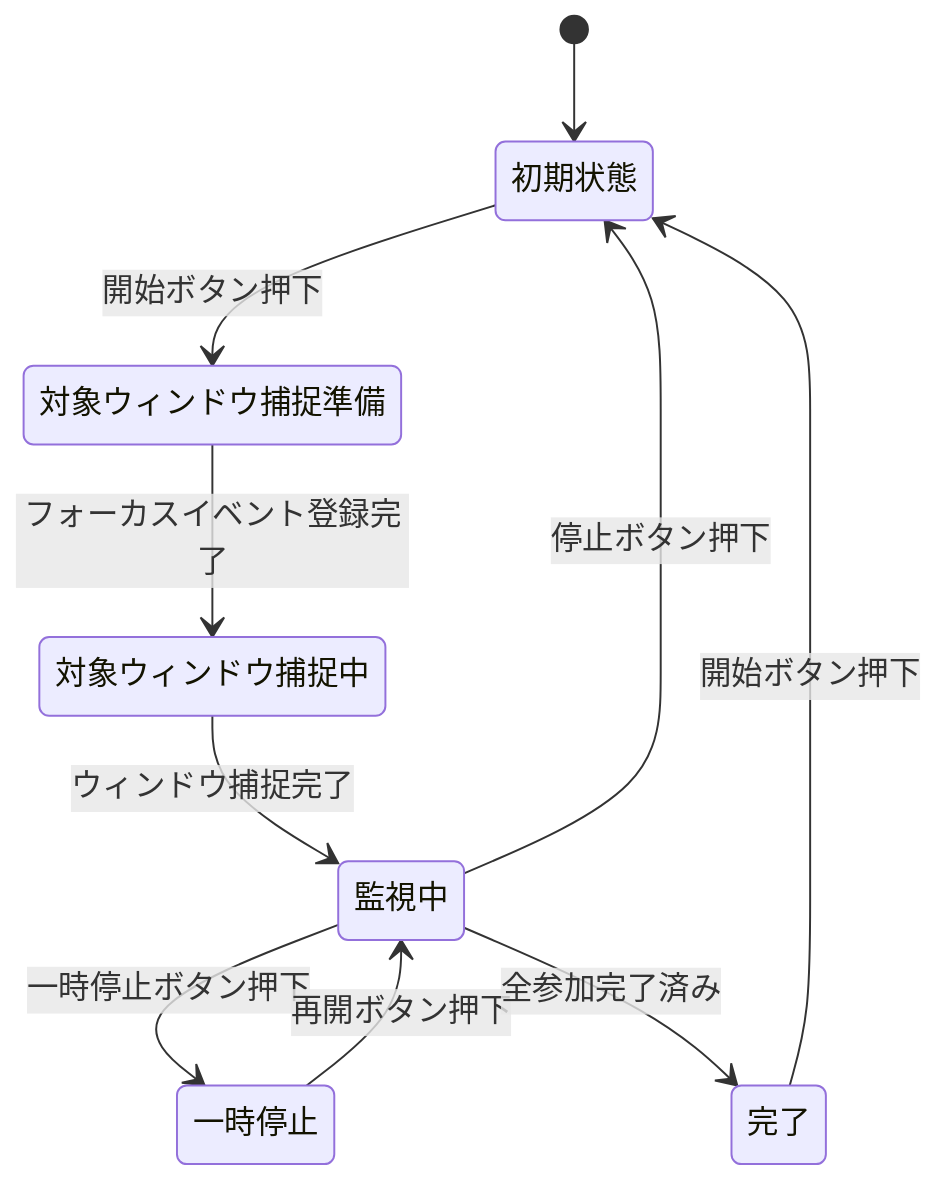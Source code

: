 stateDiagram-v2

  [*] --> 初期状態
  初期状態 --> 対象ウィンドウ捕捉準備: 開始ボタン押下
  対象ウィンドウ捕捉準備 --> 対象ウィンドウ捕捉中: フォーカスイベント登録完了
  対象ウィンドウ捕捉中 --> 監視中: ウィンドウ捕捉完了
  監視中 --> 一時停止: 一時停止ボタン押下
  一時停止 --> 監視中: 再開ボタン押下
  監視中 --> 初期状態: 停止ボタン押下
  監視中 --> 完了: 全参加完了済み
  完了 --> 初期状態: 開始ボタン押下